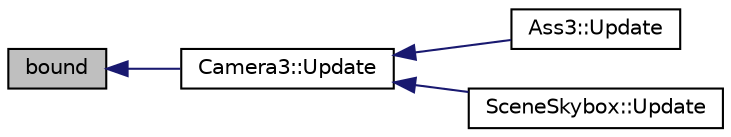 digraph "bound"
{
  bgcolor="transparent";
  edge [fontname="Helvetica",fontsize="10",labelfontname="Helvetica",labelfontsize="10"];
  node [fontname="Helvetica",fontsize="10",shape=record];
  rankdir="LR";
  Node1 [label="bound",height=0.2,width=0.4,color="black", fillcolor="grey75", style="filled", fontcolor="black"];
  Node1 -> Node2 [dir="back",color="midnightblue",fontsize="10",style="solid",fontname="Helvetica"];
  Node2 [label="Camera3::Update",height=0.2,width=0.4,color="black",URL="$classCamera3.html#acc5d4103826cda6d20b80a0d35eacdbe"];
  Node2 -> Node3 [dir="back",color="midnightblue",fontsize="10",style="solid",fontname="Helvetica"];
  Node3 [label="Ass3::Update",height=0.2,width=0.4,color="black",URL="$classAss3.html#a28f626a2bf779594d4902bac37a39b13"];
  Node2 -> Node4 [dir="back",color="midnightblue",fontsize="10",style="solid",fontname="Helvetica"];
  Node4 [label="SceneSkybox::Update",height=0.2,width=0.4,color="black",URL="$classSceneSkybox.html#ada5f05bb035612053bbcbcd2b292552a"];
}
